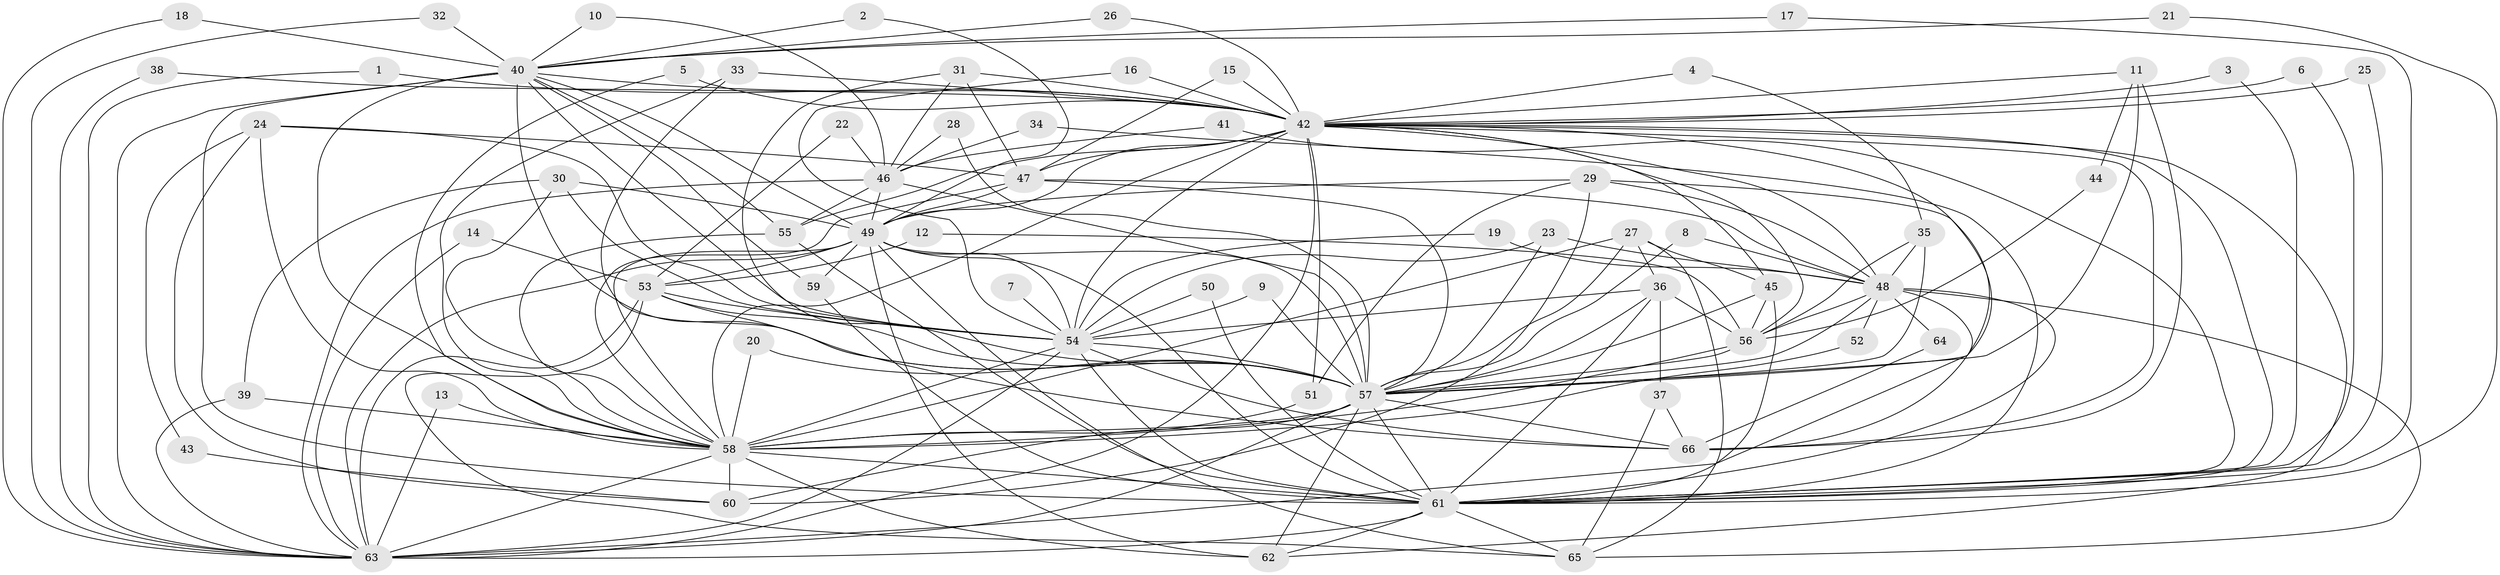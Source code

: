 // original degree distribution, {18: 0.007575757575757576, 23: 0.007575757575757576, 20: 0.007575757575757576, 21: 0.015151515151515152, 17: 0.007575757575757576, 26: 0.007575757575757576, 24: 0.007575757575757576, 22: 0.007575757575757576, 33: 0.007575757575757576, 11: 0.007575757575757576, 14: 0.007575757575757576, 6: 0.022727272727272728, 4: 0.07575757575757576, 3: 0.18181818181818182, 2: 0.5681818181818182, 8: 0.015151515151515152, 5: 0.03787878787878788, 7: 0.007575757575757576}
// Generated by graph-tools (version 1.1) at 2025/49/03/09/25 03:49:32]
// undirected, 66 vertices, 185 edges
graph export_dot {
graph [start="1"]
  node [color=gray90,style=filled];
  1;
  2;
  3;
  4;
  5;
  6;
  7;
  8;
  9;
  10;
  11;
  12;
  13;
  14;
  15;
  16;
  17;
  18;
  19;
  20;
  21;
  22;
  23;
  24;
  25;
  26;
  27;
  28;
  29;
  30;
  31;
  32;
  33;
  34;
  35;
  36;
  37;
  38;
  39;
  40;
  41;
  42;
  43;
  44;
  45;
  46;
  47;
  48;
  49;
  50;
  51;
  52;
  53;
  54;
  55;
  56;
  57;
  58;
  59;
  60;
  61;
  62;
  63;
  64;
  65;
  66;
  1 -- 42 [weight=1.0];
  1 -- 63 [weight=1.0];
  2 -- 40 [weight=1.0];
  2 -- 49 [weight=1.0];
  3 -- 42 [weight=1.0];
  3 -- 61 [weight=1.0];
  4 -- 35 [weight=1.0];
  4 -- 42 [weight=1.0];
  5 -- 42 [weight=2.0];
  5 -- 58 [weight=1.0];
  6 -- 42 [weight=1.0];
  6 -- 61 [weight=1.0];
  7 -- 54 [weight=1.0];
  8 -- 48 [weight=1.0];
  8 -- 57 [weight=1.0];
  9 -- 54 [weight=1.0];
  9 -- 57 [weight=1.0];
  10 -- 40 [weight=1.0];
  10 -- 46 [weight=1.0];
  11 -- 42 [weight=1.0];
  11 -- 44 [weight=1.0];
  11 -- 57 [weight=1.0];
  11 -- 66 [weight=1.0];
  12 -- 53 [weight=1.0];
  12 -- 56 [weight=1.0];
  13 -- 58 [weight=1.0];
  13 -- 63 [weight=1.0];
  14 -- 53 [weight=1.0];
  14 -- 63 [weight=1.0];
  15 -- 42 [weight=1.0];
  15 -- 47 [weight=1.0];
  16 -- 42 [weight=1.0];
  16 -- 54 [weight=1.0];
  17 -- 40 [weight=1.0];
  17 -- 61 [weight=1.0];
  18 -- 40 [weight=1.0];
  18 -- 63 [weight=1.0];
  19 -- 48 [weight=1.0];
  19 -- 54 [weight=1.0];
  20 -- 57 [weight=1.0];
  20 -- 58 [weight=1.0];
  21 -- 40 [weight=1.0];
  21 -- 61 [weight=1.0];
  22 -- 46 [weight=1.0];
  22 -- 53 [weight=1.0];
  23 -- 48 [weight=1.0];
  23 -- 54 [weight=1.0];
  23 -- 57 [weight=1.0];
  24 -- 43 [weight=1.0];
  24 -- 47 [weight=1.0];
  24 -- 54 [weight=1.0];
  24 -- 58 [weight=1.0];
  24 -- 60 [weight=1.0];
  25 -- 42 [weight=1.0];
  25 -- 61 [weight=1.0];
  26 -- 40 [weight=1.0];
  26 -- 42 [weight=1.0];
  27 -- 36 [weight=1.0];
  27 -- 45 [weight=1.0];
  27 -- 57 [weight=1.0];
  27 -- 58 [weight=1.0];
  27 -- 65 [weight=1.0];
  28 -- 46 [weight=1.0];
  28 -- 57 [weight=1.0];
  29 -- 48 [weight=1.0];
  29 -- 49 [weight=1.0];
  29 -- 51 [weight=1.0];
  29 -- 60 [weight=1.0];
  29 -- 66 [weight=1.0];
  30 -- 39 [weight=1.0];
  30 -- 49 [weight=1.0];
  30 -- 54 [weight=1.0];
  30 -- 58 [weight=1.0];
  31 -- 42 [weight=1.0];
  31 -- 46 [weight=1.0];
  31 -- 47 [weight=1.0];
  31 -- 57 [weight=1.0];
  32 -- 40 [weight=1.0];
  32 -- 63 [weight=1.0];
  33 -- 42 [weight=1.0];
  33 -- 57 [weight=1.0];
  33 -- 58 [weight=1.0];
  34 -- 46 [weight=1.0];
  34 -- 61 [weight=1.0];
  35 -- 48 [weight=1.0];
  35 -- 56 [weight=1.0];
  35 -- 57 [weight=1.0];
  36 -- 37 [weight=1.0];
  36 -- 54 [weight=1.0];
  36 -- 56 [weight=1.0];
  36 -- 57 [weight=1.0];
  36 -- 61 [weight=1.0];
  37 -- 65 [weight=1.0];
  37 -- 66 [weight=1.0];
  38 -- 42 [weight=1.0];
  38 -- 63 [weight=1.0];
  39 -- 58 [weight=1.0];
  39 -- 63 [weight=1.0];
  40 -- 42 [weight=1.0];
  40 -- 49 [weight=2.0];
  40 -- 54 [weight=1.0];
  40 -- 55 [weight=1.0];
  40 -- 57 [weight=2.0];
  40 -- 58 [weight=3.0];
  40 -- 59 [weight=1.0];
  40 -- 61 [weight=2.0];
  40 -- 63 [weight=1.0];
  41 -- 46 [weight=1.0];
  41 -- 61 [weight=1.0];
  42 -- 45 [weight=1.0];
  42 -- 47 [weight=1.0];
  42 -- 48 [weight=1.0];
  42 -- 49 [weight=1.0];
  42 -- 51 [weight=1.0];
  42 -- 54 [weight=1.0];
  42 -- 55 [weight=1.0];
  42 -- 56 [weight=1.0];
  42 -- 57 [weight=2.0];
  42 -- 58 [weight=2.0];
  42 -- 61 [weight=2.0];
  42 -- 62 [weight=1.0];
  42 -- 63 [weight=2.0];
  42 -- 66 [weight=1.0];
  43 -- 60 [weight=1.0];
  44 -- 56 [weight=1.0];
  45 -- 56 [weight=1.0];
  45 -- 57 [weight=1.0];
  45 -- 61 [weight=1.0];
  46 -- 49 [weight=1.0];
  46 -- 55 [weight=1.0];
  46 -- 57 [weight=1.0];
  46 -- 63 [weight=1.0];
  47 -- 48 [weight=1.0];
  47 -- 49 [weight=1.0];
  47 -- 57 [weight=1.0];
  47 -- 58 [weight=1.0];
  48 -- 52 [weight=1.0];
  48 -- 56 [weight=1.0];
  48 -- 57 [weight=1.0];
  48 -- 61 [weight=1.0];
  48 -- 63 [weight=1.0];
  48 -- 64 [weight=1.0];
  48 -- 65 [weight=1.0];
  49 -- 53 [weight=1.0];
  49 -- 54 [weight=1.0];
  49 -- 57 [weight=3.0];
  49 -- 58 [weight=2.0];
  49 -- 59 [weight=1.0];
  49 -- 61 [weight=2.0];
  49 -- 62 [weight=1.0];
  49 -- 63 [weight=2.0];
  49 -- 65 [weight=1.0];
  50 -- 54 [weight=1.0];
  50 -- 61 [weight=1.0];
  51 -- 58 [weight=2.0];
  52 -- 58 [weight=1.0];
  53 -- 54 [weight=1.0];
  53 -- 57 [weight=1.0];
  53 -- 63 [weight=1.0];
  53 -- 65 [weight=1.0];
  53 -- 66 [weight=1.0];
  54 -- 57 [weight=2.0];
  54 -- 58 [weight=4.0];
  54 -- 61 [weight=3.0];
  54 -- 63 [weight=1.0];
  54 -- 66 [weight=1.0];
  55 -- 58 [weight=1.0];
  55 -- 61 [weight=1.0];
  56 -- 57 [weight=2.0];
  56 -- 58 [weight=1.0];
  57 -- 58 [weight=4.0];
  57 -- 60 [weight=1.0];
  57 -- 61 [weight=2.0];
  57 -- 62 [weight=1.0];
  57 -- 63 [weight=2.0];
  57 -- 66 [weight=2.0];
  58 -- 60 [weight=1.0];
  58 -- 61 [weight=2.0];
  58 -- 62 [weight=1.0];
  58 -- 63 [weight=2.0];
  59 -- 61 [weight=1.0];
  61 -- 62 [weight=1.0];
  61 -- 63 [weight=1.0];
  61 -- 65 [weight=1.0];
  64 -- 66 [weight=1.0];
}
